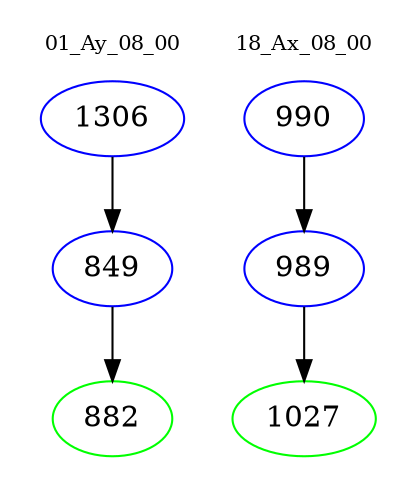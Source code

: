 digraph{
subgraph cluster_0 {
color = white
label = "01_Ay_08_00";
fontsize=10;
T0_1306 [label="1306", color="blue"]
T0_1306 -> T0_849 [color="black"]
T0_849 [label="849", color="blue"]
T0_849 -> T0_882 [color="black"]
T0_882 [label="882", color="green"]
}
subgraph cluster_1 {
color = white
label = "18_Ax_08_00";
fontsize=10;
T1_990 [label="990", color="blue"]
T1_990 -> T1_989 [color="black"]
T1_989 [label="989", color="blue"]
T1_989 -> T1_1027 [color="black"]
T1_1027 [label="1027", color="green"]
}
}
